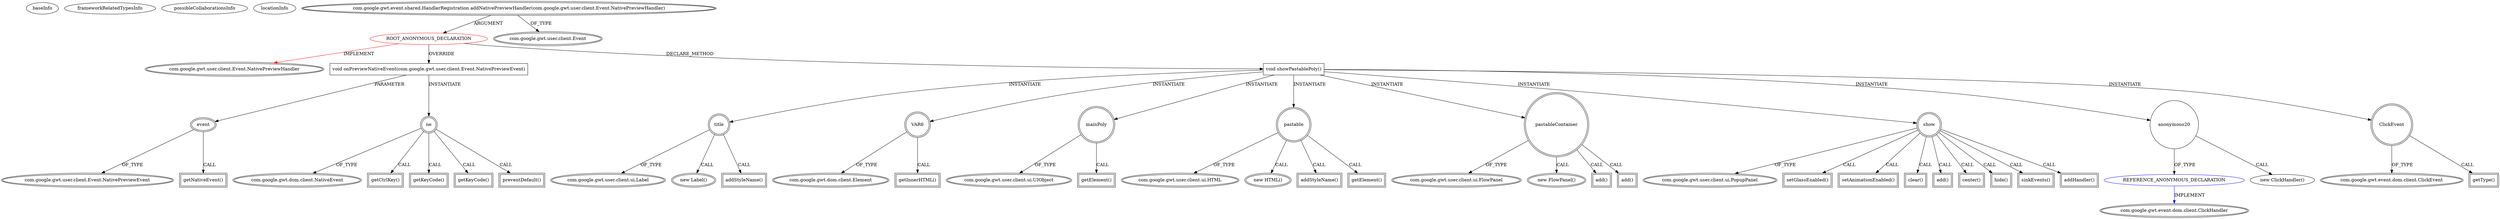 digraph {
baseInfo[graphId=3670,category="extension_graph",isAnonymous=true,possibleRelation=true]
frameworkRelatedTypesInfo[0="com.google.gwt.user.client.Event.NativePreviewHandler"]
possibleCollaborationsInfo[0="3670~CLIENT_METHOD_DECLARATION-INSTANTIATION-~com.google.gwt.user.client.Event.NativePreviewHandler ~com.google.gwt.event.dom.client.ClickHandler ~true~true"]
locationInfo[projectName="luxferrari-AlgebrApp",filePath="/luxferrari-AlgebrApp/AlgebrApp-master/AlgebrApp/src/org/luxferrari/algebrapp/client/AlgebrApp.java",contextSignature="void onModuleLoad()",graphId="3670"]
0[label="ROOT_ANONYMOUS_DECLARATION",vertexType="ROOT_ANONYMOUS_DECLARATION",isFrameworkType=false,color=red]
1[label="com.google.gwt.user.client.Event.NativePreviewHandler",vertexType="FRAMEWORK_INTERFACE_TYPE",isFrameworkType=true,peripheries=2]
2[label="com.google.gwt.event.shared.HandlerRegistration addNativePreviewHandler(com.google.gwt.user.client.Event.NativePreviewHandler)",vertexType="OUTSIDE_CALL",isFrameworkType=true,peripheries=2]
3[label="com.google.gwt.user.client.Event",vertexType="FRAMEWORK_CLASS_TYPE",isFrameworkType=true,peripheries=2]
4[label="void onPreviewNativeEvent(com.google.gwt.user.client.Event.NativePreviewEvent)",vertexType="OVERRIDING_METHOD_DECLARATION",isFrameworkType=false,shape=box]
5[label="event",vertexType="PARAMETER_DECLARATION",isFrameworkType=true,peripheries=2]
6[label="com.google.gwt.user.client.Event.NativePreviewEvent",vertexType="FRAMEWORK_CLASS_TYPE",isFrameworkType=true,peripheries=2]
8[label="getNativeEvent()",vertexType="INSIDE_CALL",isFrameworkType=true,peripheries=2,shape=box]
9[label="ne",vertexType="VARIABLE_EXPRESION",isFrameworkType=true,peripheries=2,shape=circle]
11[label="com.google.gwt.dom.client.NativeEvent",vertexType="FRAMEWORK_CLASS_TYPE",isFrameworkType=true,peripheries=2]
10[label="getCtrlKey()",vertexType="INSIDE_CALL",isFrameworkType=true,peripheries=2,shape=box]
13[label="getKeyCode()",vertexType="INSIDE_CALL",isFrameworkType=true,peripheries=2,shape=box]
15[label="getKeyCode()",vertexType="INSIDE_CALL",isFrameworkType=true,peripheries=2,shape=box]
17[label="preventDefault()",vertexType="INSIDE_CALL",isFrameworkType=true,peripheries=2,shape=box]
18[label="void showPastablePoly()",vertexType="CLIENT_METHOD_DECLARATION",isFrameworkType=false,shape=box]
20[label="title",vertexType="VARIABLE_EXPRESION",isFrameworkType=true,peripheries=2,shape=circle]
21[label="com.google.gwt.user.client.ui.Label",vertexType="FRAMEWORK_CLASS_TYPE",isFrameworkType=true,peripheries=2]
19[label="new Label()",vertexType="CONSTRUCTOR_CALL",isFrameworkType=true,peripheries=2]
22[label="VAR6",vertexType="VARIABLE_EXPRESION",isFrameworkType=true,peripheries=2,shape=circle]
24[label="com.google.gwt.dom.client.Element",vertexType="FRAMEWORK_CLASS_TYPE",isFrameworkType=true,peripheries=2]
23[label="getInnerHTML()",vertexType="INSIDE_CALL",isFrameworkType=true,peripheries=2,shape=box]
25[label="mainPoly",vertexType="VARIABLE_EXPRESION",isFrameworkType=true,peripheries=2,shape=circle]
27[label="com.google.gwt.user.client.ui.UIObject",vertexType="FRAMEWORK_CLASS_TYPE",isFrameworkType=true,peripheries=2]
26[label="getElement()",vertexType="INSIDE_CALL",isFrameworkType=true,peripheries=2,shape=box]
29[label="pastable",vertexType="VARIABLE_EXPRESION",isFrameworkType=true,peripheries=2,shape=circle]
30[label="com.google.gwt.user.client.ui.HTML",vertexType="FRAMEWORK_CLASS_TYPE",isFrameworkType=true,peripheries=2]
28[label="new HTML()",vertexType="CONSTRUCTOR_CALL",isFrameworkType=true,peripheries=2]
32[label="pastableContainer",vertexType="VARIABLE_EXPRESION",isFrameworkType=true,peripheries=2,shape=circle]
33[label="com.google.gwt.user.client.ui.FlowPanel",vertexType="FRAMEWORK_CLASS_TYPE",isFrameworkType=true,peripheries=2]
31[label="new FlowPanel()",vertexType="CONSTRUCTOR_CALL",isFrameworkType=true,peripheries=2]
34[label="show",vertexType="VARIABLE_EXPRESION",isFrameworkType=true,peripheries=2,shape=circle]
36[label="com.google.gwt.user.client.ui.PopupPanel",vertexType="FRAMEWORK_CLASS_TYPE",isFrameworkType=true,peripheries=2]
35[label="setGlassEnabled()",vertexType="INSIDE_CALL",isFrameworkType=true,peripheries=2,shape=box]
38[label="setAnimationEnabled()",vertexType="INSIDE_CALL",isFrameworkType=true,peripheries=2,shape=box]
40[label="addStyleName()",vertexType="INSIDE_CALL",isFrameworkType=true,peripheries=2,shape=box]
42[label="addStyleName()",vertexType="INSIDE_CALL",isFrameworkType=true,peripheries=2,shape=box]
44[label="add()",vertexType="INSIDE_CALL",isFrameworkType=true,peripheries=2,shape=box]
46[label="add()",vertexType="INSIDE_CALL",isFrameworkType=true,peripheries=2,shape=box]
48[label="clear()",vertexType="INSIDE_CALL",isFrameworkType=true,peripheries=2,shape=box]
50[label="add()",vertexType="INSIDE_CALL",isFrameworkType=true,peripheries=2,shape=box]
52[label="center()",vertexType="INSIDE_CALL",isFrameworkType=true,peripheries=2,shape=box]
54[label="getElement()",vertexType="INSIDE_CALL",isFrameworkType=true,peripheries=2,shape=box]
56[label="anonymous20",vertexType="VARIABLE_EXPRESION",isFrameworkType=false,shape=circle]
57[label="REFERENCE_ANONYMOUS_DECLARATION",vertexType="REFERENCE_ANONYMOUS_DECLARATION",isFrameworkType=false,color=blue]
58[label="com.google.gwt.event.dom.client.ClickHandler",vertexType="FRAMEWORK_INTERFACE_TYPE",isFrameworkType=true,peripheries=2]
55[label="new ClickHandler()",vertexType="CONSTRUCTOR_CALL",isFrameworkType=false]
60[label="hide()",vertexType="INSIDE_CALL",isFrameworkType=true,peripheries=2,shape=box]
62[label="sinkEvents()",vertexType="INSIDE_CALL",isFrameworkType=true,peripheries=2,shape=box]
64[label="addHandler()",vertexType="INSIDE_CALL",isFrameworkType=true,peripheries=2,shape=box]
65[label="ClickEvent",vertexType="VARIABLE_EXPRESION",isFrameworkType=true,peripheries=2,shape=circle]
67[label="com.google.gwt.event.dom.client.ClickEvent",vertexType="FRAMEWORK_CLASS_TYPE",isFrameworkType=true,peripheries=2]
66[label="getType()",vertexType="INSIDE_CALL",isFrameworkType=true,peripheries=2,shape=box]
0->1[label="IMPLEMENT",color=red]
2->0[label="ARGUMENT"]
2->3[label="OF_TYPE"]
0->4[label="OVERRIDE"]
5->6[label="OF_TYPE"]
4->5[label="PARAMETER"]
5->8[label="CALL"]
4->9[label="INSTANTIATE"]
9->11[label="OF_TYPE"]
9->10[label="CALL"]
9->13[label="CALL"]
9->15[label="CALL"]
9->17[label="CALL"]
0->18[label="DECLARE_METHOD"]
18->20[label="INSTANTIATE"]
20->21[label="OF_TYPE"]
20->19[label="CALL"]
18->22[label="INSTANTIATE"]
22->24[label="OF_TYPE"]
22->23[label="CALL"]
18->25[label="INSTANTIATE"]
25->27[label="OF_TYPE"]
25->26[label="CALL"]
18->29[label="INSTANTIATE"]
29->30[label="OF_TYPE"]
29->28[label="CALL"]
18->32[label="INSTANTIATE"]
32->33[label="OF_TYPE"]
32->31[label="CALL"]
18->34[label="INSTANTIATE"]
34->36[label="OF_TYPE"]
34->35[label="CALL"]
34->38[label="CALL"]
20->40[label="CALL"]
29->42[label="CALL"]
32->44[label="CALL"]
32->46[label="CALL"]
34->48[label="CALL"]
34->50[label="CALL"]
34->52[label="CALL"]
29->54[label="CALL"]
18->56[label="INSTANTIATE"]
57->58[label="IMPLEMENT",color=blue]
56->57[label="OF_TYPE"]
56->55[label="CALL"]
34->60[label="CALL"]
34->62[label="CALL"]
34->64[label="CALL"]
18->65[label="INSTANTIATE"]
65->67[label="OF_TYPE"]
65->66[label="CALL"]
}
